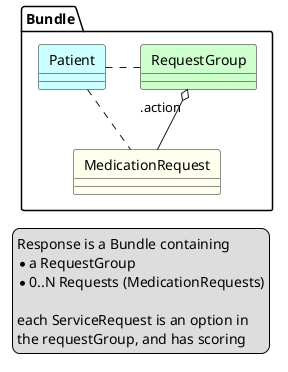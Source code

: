 @startuml
skinparam linetype polyline
hide circle
hide stereotype

package "Bundle" {
  class "  RequestGroup  " as RG #cfc{
  }

  
  class "  Patient  " as P #cff{
  }
P .r. RG
P .r. T 
 


  class "  MedicationRequest  " as T #ffe{
  }

RG ".action" o-- T 


}
legend
Response is a Bundle containing
* a RequestGroup
* 0..N Requests (MedicationRequests)

each ServiceRequest is an option in
the requestGroup, and has scoring
endlegend
@enduml